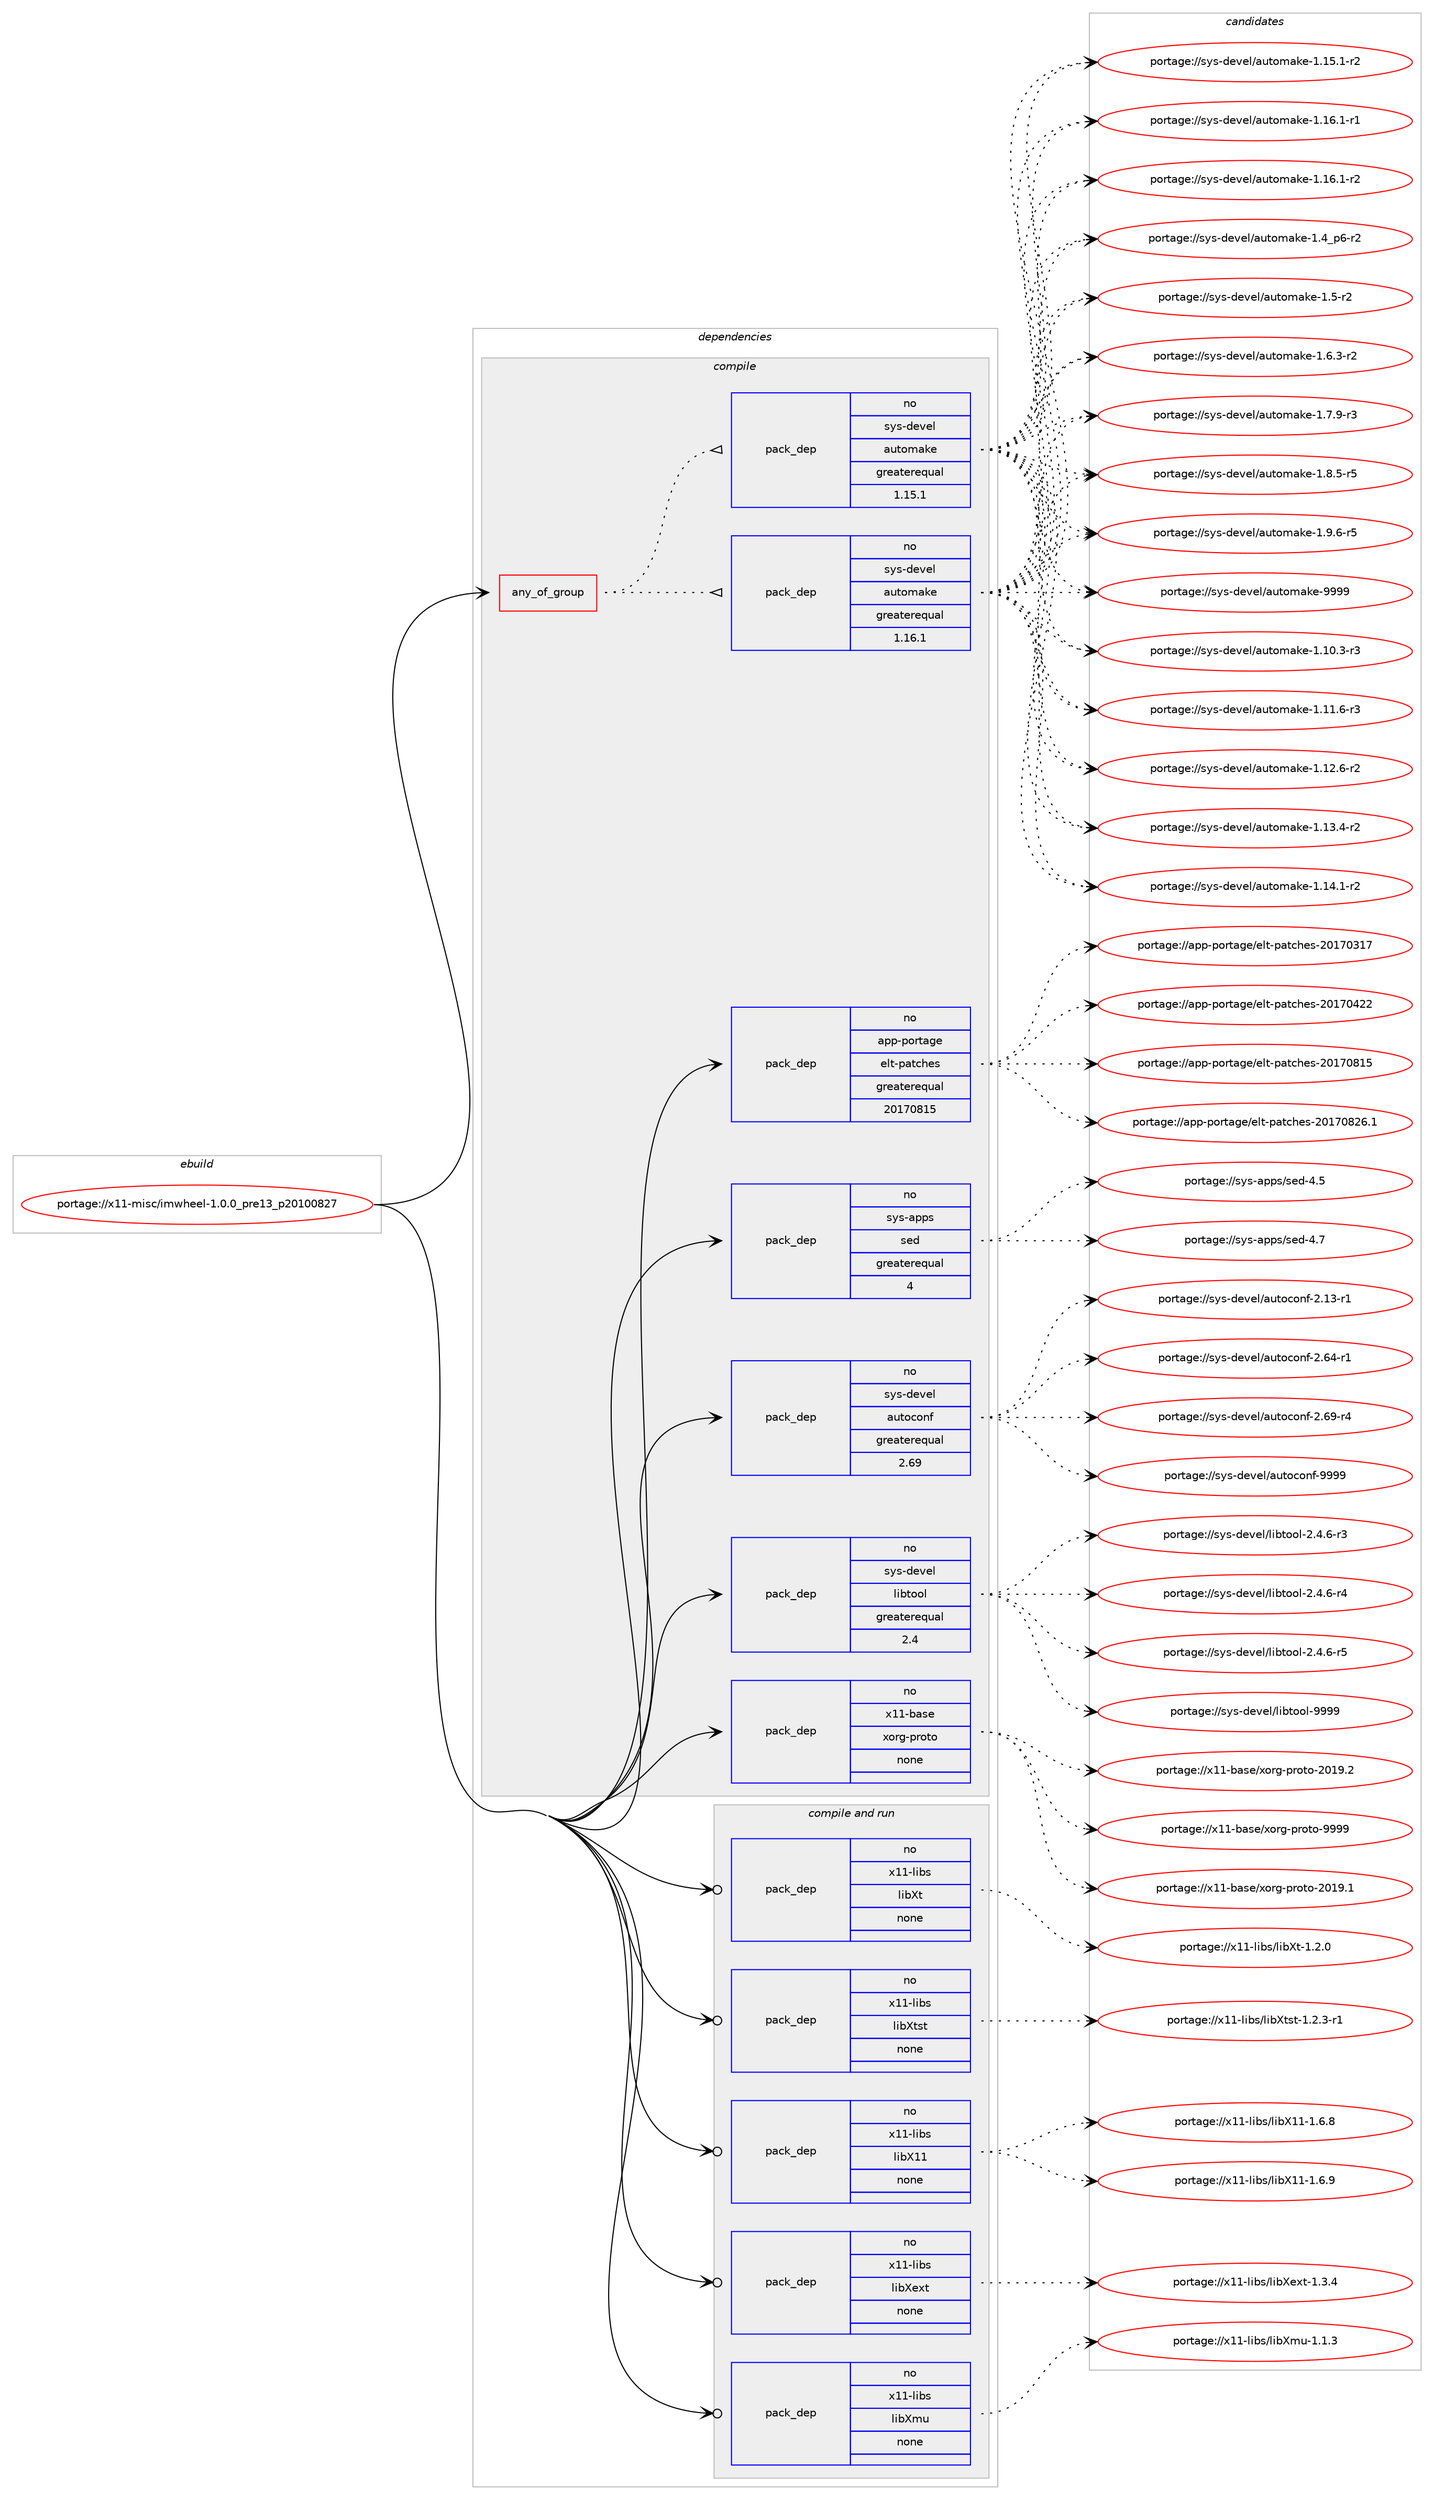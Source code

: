 digraph prolog {

# *************
# Graph options
# *************

newrank=true;
concentrate=true;
compound=true;
graph [rankdir=LR,fontname=Helvetica,fontsize=10,ranksep=1.5];#, ranksep=2.5, nodesep=0.2];
edge  [arrowhead=vee];
node  [fontname=Helvetica,fontsize=10];

# **********
# The ebuild
# **********

subgraph cluster_leftcol {
color=gray;
rank=same;
label=<<i>ebuild</i>>;
id [label="portage://x11-misc/imwheel-1.0.0_pre13_p20100827", color=red, width=4, href="../x11-misc/imwheel-1.0.0_pre13_p20100827.svg"];
}

# ****************
# The dependencies
# ****************

subgraph cluster_midcol {
color=gray;
label=<<i>dependencies</i>>;
subgraph cluster_compile {
fillcolor="#eeeeee";
style=filled;
label=<<i>compile</i>>;
subgraph any7866 {
dependency452942 [label=<<TABLE BORDER="0" CELLBORDER="1" CELLSPACING="0" CELLPADDING="4"><TR><TD CELLPADDING="10">any_of_group</TD></TR></TABLE>>, shape=none, color=red];subgraph pack336317 {
dependency452943 [label=<<TABLE BORDER="0" CELLBORDER="1" CELLSPACING="0" CELLPADDING="4" WIDTH="220"><TR><TD ROWSPAN="6" CELLPADDING="30">pack_dep</TD></TR><TR><TD WIDTH="110">no</TD></TR><TR><TD>sys-devel</TD></TR><TR><TD>automake</TD></TR><TR><TD>greaterequal</TD></TR><TR><TD>1.16.1</TD></TR></TABLE>>, shape=none, color=blue];
}
dependency452942:e -> dependency452943:w [weight=20,style="dotted",arrowhead="oinv"];
subgraph pack336318 {
dependency452944 [label=<<TABLE BORDER="0" CELLBORDER="1" CELLSPACING="0" CELLPADDING="4" WIDTH="220"><TR><TD ROWSPAN="6" CELLPADDING="30">pack_dep</TD></TR><TR><TD WIDTH="110">no</TD></TR><TR><TD>sys-devel</TD></TR><TR><TD>automake</TD></TR><TR><TD>greaterequal</TD></TR><TR><TD>1.15.1</TD></TR></TABLE>>, shape=none, color=blue];
}
dependency452942:e -> dependency452944:w [weight=20,style="dotted",arrowhead="oinv"];
}
id:e -> dependency452942:w [weight=20,style="solid",arrowhead="vee"];
subgraph pack336319 {
dependency452945 [label=<<TABLE BORDER="0" CELLBORDER="1" CELLSPACING="0" CELLPADDING="4" WIDTH="220"><TR><TD ROWSPAN="6" CELLPADDING="30">pack_dep</TD></TR><TR><TD WIDTH="110">no</TD></TR><TR><TD>app-portage</TD></TR><TR><TD>elt-patches</TD></TR><TR><TD>greaterequal</TD></TR><TR><TD>20170815</TD></TR></TABLE>>, shape=none, color=blue];
}
id:e -> dependency452945:w [weight=20,style="solid",arrowhead="vee"];
subgraph pack336320 {
dependency452946 [label=<<TABLE BORDER="0" CELLBORDER="1" CELLSPACING="0" CELLPADDING="4" WIDTH="220"><TR><TD ROWSPAN="6" CELLPADDING="30">pack_dep</TD></TR><TR><TD WIDTH="110">no</TD></TR><TR><TD>sys-apps</TD></TR><TR><TD>sed</TD></TR><TR><TD>greaterequal</TD></TR><TR><TD>4</TD></TR></TABLE>>, shape=none, color=blue];
}
id:e -> dependency452946:w [weight=20,style="solid",arrowhead="vee"];
subgraph pack336321 {
dependency452947 [label=<<TABLE BORDER="0" CELLBORDER="1" CELLSPACING="0" CELLPADDING="4" WIDTH="220"><TR><TD ROWSPAN="6" CELLPADDING="30">pack_dep</TD></TR><TR><TD WIDTH="110">no</TD></TR><TR><TD>sys-devel</TD></TR><TR><TD>autoconf</TD></TR><TR><TD>greaterequal</TD></TR><TR><TD>2.69</TD></TR></TABLE>>, shape=none, color=blue];
}
id:e -> dependency452947:w [weight=20,style="solid",arrowhead="vee"];
subgraph pack336322 {
dependency452948 [label=<<TABLE BORDER="0" CELLBORDER="1" CELLSPACING="0" CELLPADDING="4" WIDTH="220"><TR><TD ROWSPAN="6" CELLPADDING="30">pack_dep</TD></TR><TR><TD WIDTH="110">no</TD></TR><TR><TD>sys-devel</TD></TR><TR><TD>libtool</TD></TR><TR><TD>greaterequal</TD></TR><TR><TD>2.4</TD></TR></TABLE>>, shape=none, color=blue];
}
id:e -> dependency452948:w [weight=20,style="solid",arrowhead="vee"];
subgraph pack336323 {
dependency452949 [label=<<TABLE BORDER="0" CELLBORDER="1" CELLSPACING="0" CELLPADDING="4" WIDTH="220"><TR><TD ROWSPAN="6" CELLPADDING="30">pack_dep</TD></TR><TR><TD WIDTH="110">no</TD></TR><TR><TD>x11-base</TD></TR><TR><TD>xorg-proto</TD></TR><TR><TD>none</TD></TR><TR><TD></TD></TR></TABLE>>, shape=none, color=blue];
}
id:e -> dependency452949:w [weight=20,style="solid",arrowhead="vee"];
}
subgraph cluster_compileandrun {
fillcolor="#eeeeee";
style=filled;
label=<<i>compile and run</i>>;
subgraph pack336324 {
dependency452950 [label=<<TABLE BORDER="0" CELLBORDER="1" CELLSPACING="0" CELLPADDING="4" WIDTH="220"><TR><TD ROWSPAN="6" CELLPADDING="30">pack_dep</TD></TR><TR><TD WIDTH="110">no</TD></TR><TR><TD>x11-libs</TD></TR><TR><TD>libX11</TD></TR><TR><TD>none</TD></TR><TR><TD></TD></TR></TABLE>>, shape=none, color=blue];
}
id:e -> dependency452950:w [weight=20,style="solid",arrowhead="odotvee"];
subgraph pack336325 {
dependency452951 [label=<<TABLE BORDER="0" CELLBORDER="1" CELLSPACING="0" CELLPADDING="4" WIDTH="220"><TR><TD ROWSPAN="6" CELLPADDING="30">pack_dep</TD></TR><TR><TD WIDTH="110">no</TD></TR><TR><TD>x11-libs</TD></TR><TR><TD>libXext</TD></TR><TR><TD>none</TD></TR><TR><TD></TD></TR></TABLE>>, shape=none, color=blue];
}
id:e -> dependency452951:w [weight=20,style="solid",arrowhead="odotvee"];
subgraph pack336326 {
dependency452952 [label=<<TABLE BORDER="0" CELLBORDER="1" CELLSPACING="0" CELLPADDING="4" WIDTH="220"><TR><TD ROWSPAN="6" CELLPADDING="30">pack_dep</TD></TR><TR><TD WIDTH="110">no</TD></TR><TR><TD>x11-libs</TD></TR><TR><TD>libXmu</TD></TR><TR><TD>none</TD></TR><TR><TD></TD></TR></TABLE>>, shape=none, color=blue];
}
id:e -> dependency452952:w [weight=20,style="solid",arrowhead="odotvee"];
subgraph pack336327 {
dependency452953 [label=<<TABLE BORDER="0" CELLBORDER="1" CELLSPACING="0" CELLPADDING="4" WIDTH="220"><TR><TD ROWSPAN="6" CELLPADDING="30">pack_dep</TD></TR><TR><TD WIDTH="110">no</TD></TR><TR><TD>x11-libs</TD></TR><TR><TD>libXt</TD></TR><TR><TD>none</TD></TR><TR><TD></TD></TR></TABLE>>, shape=none, color=blue];
}
id:e -> dependency452953:w [weight=20,style="solid",arrowhead="odotvee"];
subgraph pack336328 {
dependency452954 [label=<<TABLE BORDER="0" CELLBORDER="1" CELLSPACING="0" CELLPADDING="4" WIDTH="220"><TR><TD ROWSPAN="6" CELLPADDING="30">pack_dep</TD></TR><TR><TD WIDTH="110">no</TD></TR><TR><TD>x11-libs</TD></TR><TR><TD>libXtst</TD></TR><TR><TD>none</TD></TR><TR><TD></TD></TR></TABLE>>, shape=none, color=blue];
}
id:e -> dependency452954:w [weight=20,style="solid",arrowhead="odotvee"];
}
subgraph cluster_run {
fillcolor="#eeeeee";
style=filled;
label=<<i>run</i>>;
}
}

# **************
# The candidates
# **************

subgraph cluster_choices {
rank=same;
color=gray;
label=<<i>candidates</i>>;

subgraph choice336317 {
color=black;
nodesep=1;
choiceportage11512111545100101118101108479711711611110997107101454946494846514511451 [label="portage://sys-devel/automake-1.10.3-r3", color=red, width=4,href="../sys-devel/automake-1.10.3-r3.svg"];
choiceportage11512111545100101118101108479711711611110997107101454946494946544511451 [label="portage://sys-devel/automake-1.11.6-r3", color=red, width=4,href="../sys-devel/automake-1.11.6-r3.svg"];
choiceportage11512111545100101118101108479711711611110997107101454946495046544511450 [label="portage://sys-devel/automake-1.12.6-r2", color=red, width=4,href="../sys-devel/automake-1.12.6-r2.svg"];
choiceportage11512111545100101118101108479711711611110997107101454946495146524511450 [label="portage://sys-devel/automake-1.13.4-r2", color=red, width=4,href="../sys-devel/automake-1.13.4-r2.svg"];
choiceportage11512111545100101118101108479711711611110997107101454946495246494511450 [label="portage://sys-devel/automake-1.14.1-r2", color=red, width=4,href="../sys-devel/automake-1.14.1-r2.svg"];
choiceportage11512111545100101118101108479711711611110997107101454946495346494511450 [label="portage://sys-devel/automake-1.15.1-r2", color=red, width=4,href="../sys-devel/automake-1.15.1-r2.svg"];
choiceportage11512111545100101118101108479711711611110997107101454946495446494511449 [label="portage://sys-devel/automake-1.16.1-r1", color=red, width=4,href="../sys-devel/automake-1.16.1-r1.svg"];
choiceportage11512111545100101118101108479711711611110997107101454946495446494511450 [label="portage://sys-devel/automake-1.16.1-r2", color=red, width=4,href="../sys-devel/automake-1.16.1-r2.svg"];
choiceportage115121115451001011181011084797117116111109971071014549465295112544511450 [label="portage://sys-devel/automake-1.4_p6-r2", color=red, width=4,href="../sys-devel/automake-1.4_p6-r2.svg"];
choiceportage11512111545100101118101108479711711611110997107101454946534511450 [label="portage://sys-devel/automake-1.5-r2", color=red, width=4,href="../sys-devel/automake-1.5-r2.svg"];
choiceportage115121115451001011181011084797117116111109971071014549465446514511450 [label="portage://sys-devel/automake-1.6.3-r2", color=red, width=4,href="../sys-devel/automake-1.6.3-r2.svg"];
choiceportage115121115451001011181011084797117116111109971071014549465546574511451 [label="portage://sys-devel/automake-1.7.9-r3", color=red, width=4,href="../sys-devel/automake-1.7.9-r3.svg"];
choiceportage115121115451001011181011084797117116111109971071014549465646534511453 [label="portage://sys-devel/automake-1.8.5-r5", color=red, width=4,href="../sys-devel/automake-1.8.5-r5.svg"];
choiceportage115121115451001011181011084797117116111109971071014549465746544511453 [label="portage://sys-devel/automake-1.9.6-r5", color=red, width=4,href="../sys-devel/automake-1.9.6-r5.svg"];
choiceportage115121115451001011181011084797117116111109971071014557575757 [label="portage://sys-devel/automake-9999", color=red, width=4,href="../sys-devel/automake-9999.svg"];
dependency452943:e -> choiceportage11512111545100101118101108479711711611110997107101454946494846514511451:w [style=dotted,weight="100"];
dependency452943:e -> choiceportage11512111545100101118101108479711711611110997107101454946494946544511451:w [style=dotted,weight="100"];
dependency452943:e -> choiceportage11512111545100101118101108479711711611110997107101454946495046544511450:w [style=dotted,weight="100"];
dependency452943:e -> choiceportage11512111545100101118101108479711711611110997107101454946495146524511450:w [style=dotted,weight="100"];
dependency452943:e -> choiceportage11512111545100101118101108479711711611110997107101454946495246494511450:w [style=dotted,weight="100"];
dependency452943:e -> choiceportage11512111545100101118101108479711711611110997107101454946495346494511450:w [style=dotted,weight="100"];
dependency452943:e -> choiceportage11512111545100101118101108479711711611110997107101454946495446494511449:w [style=dotted,weight="100"];
dependency452943:e -> choiceportage11512111545100101118101108479711711611110997107101454946495446494511450:w [style=dotted,weight="100"];
dependency452943:e -> choiceportage115121115451001011181011084797117116111109971071014549465295112544511450:w [style=dotted,weight="100"];
dependency452943:e -> choiceportage11512111545100101118101108479711711611110997107101454946534511450:w [style=dotted,weight="100"];
dependency452943:e -> choiceportage115121115451001011181011084797117116111109971071014549465446514511450:w [style=dotted,weight="100"];
dependency452943:e -> choiceportage115121115451001011181011084797117116111109971071014549465546574511451:w [style=dotted,weight="100"];
dependency452943:e -> choiceportage115121115451001011181011084797117116111109971071014549465646534511453:w [style=dotted,weight="100"];
dependency452943:e -> choiceportage115121115451001011181011084797117116111109971071014549465746544511453:w [style=dotted,weight="100"];
dependency452943:e -> choiceportage115121115451001011181011084797117116111109971071014557575757:w [style=dotted,weight="100"];
}
subgraph choice336318 {
color=black;
nodesep=1;
choiceportage11512111545100101118101108479711711611110997107101454946494846514511451 [label="portage://sys-devel/automake-1.10.3-r3", color=red, width=4,href="../sys-devel/automake-1.10.3-r3.svg"];
choiceportage11512111545100101118101108479711711611110997107101454946494946544511451 [label="portage://sys-devel/automake-1.11.6-r3", color=red, width=4,href="../sys-devel/automake-1.11.6-r3.svg"];
choiceportage11512111545100101118101108479711711611110997107101454946495046544511450 [label="portage://sys-devel/automake-1.12.6-r2", color=red, width=4,href="../sys-devel/automake-1.12.6-r2.svg"];
choiceportage11512111545100101118101108479711711611110997107101454946495146524511450 [label="portage://sys-devel/automake-1.13.4-r2", color=red, width=4,href="../sys-devel/automake-1.13.4-r2.svg"];
choiceportage11512111545100101118101108479711711611110997107101454946495246494511450 [label="portage://sys-devel/automake-1.14.1-r2", color=red, width=4,href="../sys-devel/automake-1.14.1-r2.svg"];
choiceportage11512111545100101118101108479711711611110997107101454946495346494511450 [label="portage://sys-devel/automake-1.15.1-r2", color=red, width=4,href="../sys-devel/automake-1.15.1-r2.svg"];
choiceportage11512111545100101118101108479711711611110997107101454946495446494511449 [label="portage://sys-devel/automake-1.16.1-r1", color=red, width=4,href="../sys-devel/automake-1.16.1-r1.svg"];
choiceportage11512111545100101118101108479711711611110997107101454946495446494511450 [label="portage://sys-devel/automake-1.16.1-r2", color=red, width=4,href="../sys-devel/automake-1.16.1-r2.svg"];
choiceportage115121115451001011181011084797117116111109971071014549465295112544511450 [label="portage://sys-devel/automake-1.4_p6-r2", color=red, width=4,href="../sys-devel/automake-1.4_p6-r2.svg"];
choiceportage11512111545100101118101108479711711611110997107101454946534511450 [label="portage://sys-devel/automake-1.5-r2", color=red, width=4,href="../sys-devel/automake-1.5-r2.svg"];
choiceportage115121115451001011181011084797117116111109971071014549465446514511450 [label="portage://sys-devel/automake-1.6.3-r2", color=red, width=4,href="../sys-devel/automake-1.6.3-r2.svg"];
choiceportage115121115451001011181011084797117116111109971071014549465546574511451 [label="portage://sys-devel/automake-1.7.9-r3", color=red, width=4,href="../sys-devel/automake-1.7.9-r3.svg"];
choiceportage115121115451001011181011084797117116111109971071014549465646534511453 [label="portage://sys-devel/automake-1.8.5-r5", color=red, width=4,href="../sys-devel/automake-1.8.5-r5.svg"];
choiceportage115121115451001011181011084797117116111109971071014549465746544511453 [label="portage://sys-devel/automake-1.9.6-r5", color=red, width=4,href="../sys-devel/automake-1.9.6-r5.svg"];
choiceportage115121115451001011181011084797117116111109971071014557575757 [label="portage://sys-devel/automake-9999", color=red, width=4,href="../sys-devel/automake-9999.svg"];
dependency452944:e -> choiceportage11512111545100101118101108479711711611110997107101454946494846514511451:w [style=dotted,weight="100"];
dependency452944:e -> choiceportage11512111545100101118101108479711711611110997107101454946494946544511451:w [style=dotted,weight="100"];
dependency452944:e -> choiceportage11512111545100101118101108479711711611110997107101454946495046544511450:w [style=dotted,weight="100"];
dependency452944:e -> choiceportage11512111545100101118101108479711711611110997107101454946495146524511450:w [style=dotted,weight="100"];
dependency452944:e -> choiceportage11512111545100101118101108479711711611110997107101454946495246494511450:w [style=dotted,weight="100"];
dependency452944:e -> choiceportage11512111545100101118101108479711711611110997107101454946495346494511450:w [style=dotted,weight="100"];
dependency452944:e -> choiceportage11512111545100101118101108479711711611110997107101454946495446494511449:w [style=dotted,weight="100"];
dependency452944:e -> choiceportage11512111545100101118101108479711711611110997107101454946495446494511450:w [style=dotted,weight="100"];
dependency452944:e -> choiceportage115121115451001011181011084797117116111109971071014549465295112544511450:w [style=dotted,weight="100"];
dependency452944:e -> choiceportage11512111545100101118101108479711711611110997107101454946534511450:w [style=dotted,weight="100"];
dependency452944:e -> choiceportage115121115451001011181011084797117116111109971071014549465446514511450:w [style=dotted,weight="100"];
dependency452944:e -> choiceportage115121115451001011181011084797117116111109971071014549465546574511451:w [style=dotted,weight="100"];
dependency452944:e -> choiceportage115121115451001011181011084797117116111109971071014549465646534511453:w [style=dotted,weight="100"];
dependency452944:e -> choiceportage115121115451001011181011084797117116111109971071014549465746544511453:w [style=dotted,weight="100"];
dependency452944:e -> choiceportage115121115451001011181011084797117116111109971071014557575757:w [style=dotted,weight="100"];
}
subgraph choice336319 {
color=black;
nodesep=1;
choiceportage97112112451121111141169710310147101108116451129711699104101115455048495548514955 [label="portage://app-portage/elt-patches-20170317", color=red, width=4,href="../app-portage/elt-patches-20170317.svg"];
choiceportage97112112451121111141169710310147101108116451129711699104101115455048495548525050 [label="portage://app-portage/elt-patches-20170422", color=red, width=4,href="../app-portage/elt-patches-20170422.svg"];
choiceportage97112112451121111141169710310147101108116451129711699104101115455048495548564953 [label="portage://app-portage/elt-patches-20170815", color=red, width=4,href="../app-portage/elt-patches-20170815.svg"];
choiceportage971121124511211111411697103101471011081164511297116991041011154550484955485650544649 [label="portage://app-portage/elt-patches-20170826.1", color=red, width=4,href="../app-portage/elt-patches-20170826.1.svg"];
dependency452945:e -> choiceportage97112112451121111141169710310147101108116451129711699104101115455048495548514955:w [style=dotted,weight="100"];
dependency452945:e -> choiceportage97112112451121111141169710310147101108116451129711699104101115455048495548525050:w [style=dotted,weight="100"];
dependency452945:e -> choiceportage97112112451121111141169710310147101108116451129711699104101115455048495548564953:w [style=dotted,weight="100"];
dependency452945:e -> choiceportage971121124511211111411697103101471011081164511297116991041011154550484955485650544649:w [style=dotted,weight="100"];
}
subgraph choice336320 {
color=black;
nodesep=1;
choiceportage11512111545971121121154711510110045524653 [label="portage://sys-apps/sed-4.5", color=red, width=4,href="../sys-apps/sed-4.5.svg"];
choiceportage11512111545971121121154711510110045524655 [label="portage://sys-apps/sed-4.7", color=red, width=4,href="../sys-apps/sed-4.7.svg"];
dependency452946:e -> choiceportage11512111545971121121154711510110045524653:w [style=dotted,weight="100"];
dependency452946:e -> choiceportage11512111545971121121154711510110045524655:w [style=dotted,weight="100"];
}
subgraph choice336321 {
color=black;
nodesep=1;
choiceportage1151211154510010111810110847971171161119911111010245504649514511449 [label="portage://sys-devel/autoconf-2.13-r1", color=red, width=4,href="../sys-devel/autoconf-2.13-r1.svg"];
choiceportage1151211154510010111810110847971171161119911111010245504654524511449 [label="portage://sys-devel/autoconf-2.64-r1", color=red, width=4,href="../sys-devel/autoconf-2.64-r1.svg"];
choiceportage1151211154510010111810110847971171161119911111010245504654574511452 [label="portage://sys-devel/autoconf-2.69-r4", color=red, width=4,href="../sys-devel/autoconf-2.69-r4.svg"];
choiceportage115121115451001011181011084797117116111991111101024557575757 [label="portage://sys-devel/autoconf-9999", color=red, width=4,href="../sys-devel/autoconf-9999.svg"];
dependency452947:e -> choiceportage1151211154510010111810110847971171161119911111010245504649514511449:w [style=dotted,weight="100"];
dependency452947:e -> choiceportage1151211154510010111810110847971171161119911111010245504654524511449:w [style=dotted,weight="100"];
dependency452947:e -> choiceportage1151211154510010111810110847971171161119911111010245504654574511452:w [style=dotted,weight="100"];
dependency452947:e -> choiceportage115121115451001011181011084797117116111991111101024557575757:w [style=dotted,weight="100"];
}
subgraph choice336322 {
color=black;
nodesep=1;
choiceportage1151211154510010111810110847108105981161111111084550465246544511451 [label="portage://sys-devel/libtool-2.4.6-r3", color=red, width=4,href="../sys-devel/libtool-2.4.6-r3.svg"];
choiceportage1151211154510010111810110847108105981161111111084550465246544511452 [label="portage://sys-devel/libtool-2.4.6-r4", color=red, width=4,href="../sys-devel/libtool-2.4.6-r4.svg"];
choiceportage1151211154510010111810110847108105981161111111084550465246544511453 [label="portage://sys-devel/libtool-2.4.6-r5", color=red, width=4,href="../sys-devel/libtool-2.4.6-r5.svg"];
choiceportage1151211154510010111810110847108105981161111111084557575757 [label="portage://sys-devel/libtool-9999", color=red, width=4,href="../sys-devel/libtool-9999.svg"];
dependency452948:e -> choiceportage1151211154510010111810110847108105981161111111084550465246544511451:w [style=dotted,weight="100"];
dependency452948:e -> choiceportage1151211154510010111810110847108105981161111111084550465246544511452:w [style=dotted,weight="100"];
dependency452948:e -> choiceportage1151211154510010111810110847108105981161111111084550465246544511453:w [style=dotted,weight="100"];
dependency452948:e -> choiceportage1151211154510010111810110847108105981161111111084557575757:w [style=dotted,weight="100"];
}
subgraph choice336323 {
color=black;
nodesep=1;
choiceportage1204949459897115101471201111141034511211411111611145504849574649 [label="portage://x11-base/xorg-proto-2019.1", color=red, width=4,href="../x11-base/xorg-proto-2019.1.svg"];
choiceportage1204949459897115101471201111141034511211411111611145504849574650 [label="portage://x11-base/xorg-proto-2019.2", color=red, width=4,href="../x11-base/xorg-proto-2019.2.svg"];
choiceportage120494945989711510147120111114103451121141111161114557575757 [label="portage://x11-base/xorg-proto-9999", color=red, width=4,href="../x11-base/xorg-proto-9999.svg"];
dependency452949:e -> choiceportage1204949459897115101471201111141034511211411111611145504849574649:w [style=dotted,weight="100"];
dependency452949:e -> choiceportage1204949459897115101471201111141034511211411111611145504849574650:w [style=dotted,weight="100"];
dependency452949:e -> choiceportage120494945989711510147120111114103451121141111161114557575757:w [style=dotted,weight="100"];
}
subgraph choice336324 {
color=black;
nodesep=1;
choiceportage120494945108105981154710810598884949454946544656 [label="portage://x11-libs/libX11-1.6.8", color=red, width=4,href="../x11-libs/libX11-1.6.8.svg"];
choiceportage120494945108105981154710810598884949454946544657 [label="portage://x11-libs/libX11-1.6.9", color=red, width=4,href="../x11-libs/libX11-1.6.9.svg"];
dependency452950:e -> choiceportage120494945108105981154710810598884949454946544656:w [style=dotted,weight="100"];
dependency452950:e -> choiceportage120494945108105981154710810598884949454946544657:w [style=dotted,weight="100"];
}
subgraph choice336325 {
color=black;
nodesep=1;
choiceportage12049494510810598115471081059888101120116454946514652 [label="portage://x11-libs/libXext-1.3.4", color=red, width=4,href="../x11-libs/libXext-1.3.4.svg"];
dependency452951:e -> choiceportage12049494510810598115471081059888101120116454946514652:w [style=dotted,weight="100"];
}
subgraph choice336326 {
color=black;
nodesep=1;
choiceportage12049494510810598115471081059888109117454946494651 [label="portage://x11-libs/libXmu-1.1.3", color=red, width=4,href="../x11-libs/libXmu-1.1.3.svg"];
dependency452952:e -> choiceportage12049494510810598115471081059888109117454946494651:w [style=dotted,weight="100"];
}
subgraph choice336327 {
color=black;
nodesep=1;
choiceportage12049494510810598115471081059888116454946504648 [label="portage://x11-libs/libXt-1.2.0", color=red, width=4,href="../x11-libs/libXt-1.2.0.svg"];
dependency452953:e -> choiceportage12049494510810598115471081059888116454946504648:w [style=dotted,weight="100"];
}
subgraph choice336328 {
color=black;
nodesep=1;
choiceportage120494945108105981154710810598881161151164549465046514511449 [label="portage://x11-libs/libXtst-1.2.3-r1", color=red, width=4,href="../x11-libs/libXtst-1.2.3-r1.svg"];
dependency452954:e -> choiceportage120494945108105981154710810598881161151164549465046514511449:w [style=dotted,weight="100"];
}
}

}
